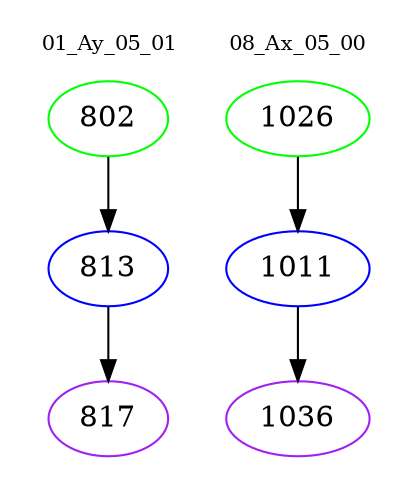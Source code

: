 digraph{
subgraph cluster_0 {
color = white
label = "01_Ay_05_01";
fontsize=10;
T0_802 [label="802", color="green"]
T0_802 -> T0_813 [color="black"]
T0_813 [label="813", color="blue"]
T0_813 -> T0_817 [color="black"]
T0_817 [label="817", color="purple"]
}
subgraph cluster_1 {
color = white
label = "08_Ax_05_00";
fontsize=10;
T1_1026 [label="1026", color="green"]
T1_1026 -> T1_1011 [color="black"]
T1_1011 [label="1011", color="blue"]
T1_1011 -> T1_1036 [color="black"]
T1_1036 [label="1036", color="purple"]
}
}
